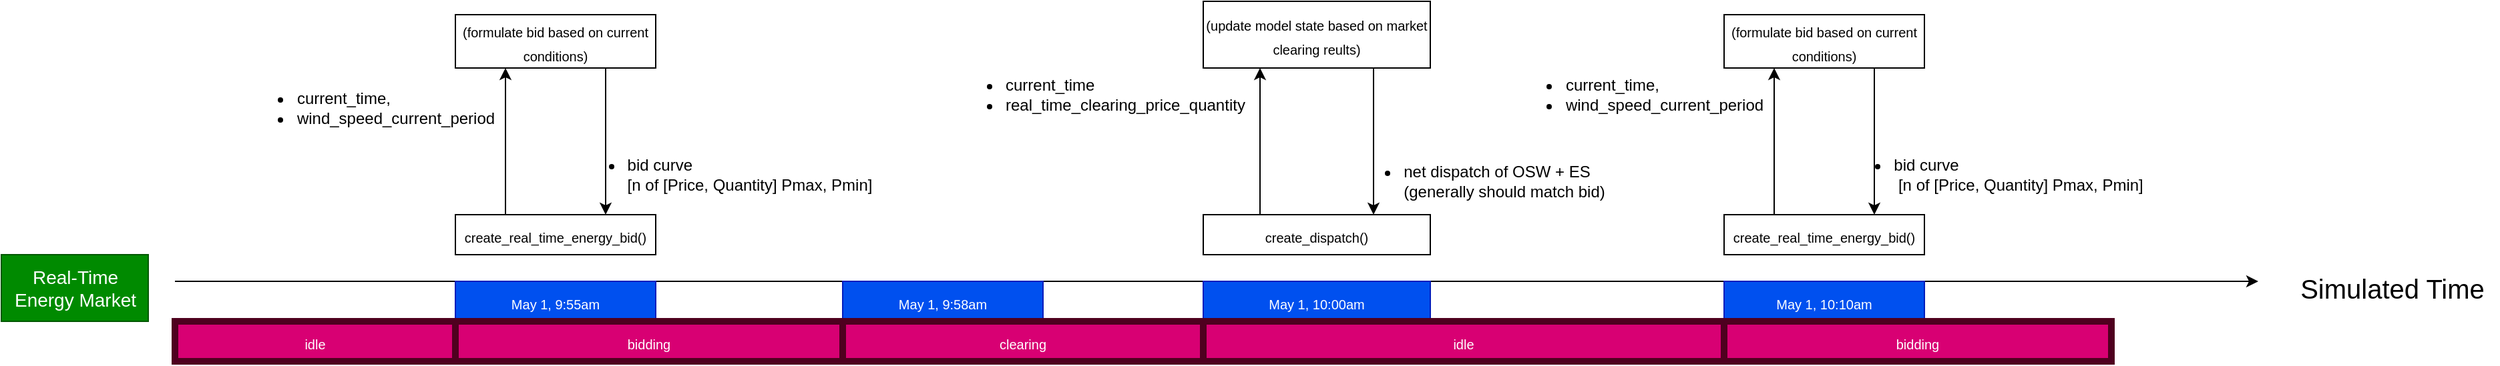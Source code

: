 <mxfile>
    <diagram id="3wqcLzqxSmU_hRkXba1D" name="Page-1">
        <mxGraphModel dx="844" dy="774" grid="1" gridSize="10" guides="1" tooltips="1" connect="1" arrows="1" fold="1" page="1" pageScale="1" pageWidth="10000" pageHeight="10000" math="0" shadow="0">
            <root>
                <mxCell id="0"/>
                <mxCell id="1" parent="0"/>
                <mxCell id="42" value="" style="endArrow=classic;html=1;" parent="1" edge="1">
                    <mxGeometry width="50" height="50" relative="1" as="geometry">
                        <mxPoint x="180" y="340" as="sourcePoint"/>
                        <mxPoint x="1740" y="340" as="targetPoint"/>
                    </mxGeometry>
                </mxCell>
                <mxCell id="43" value="&lt;font style=&quot;font-size: 20px;&quot;&gt;Simulated Time&lt;/font&gt;" style="text;html=1;align=center;verticalAlign=middle;resizable=0;points=[];autosize=1;strokeColor=none;fillColor=none;" parent="1" vertex="1">
                    <mxGeometry x="1760" y="325" width="160" height="40" as="geometry"/>
                </mxCell>
                <mxCell id="44" value="&lt;font size=&quot;1&quot;&gt;create_real_time_energy_bid()&lt;/font&gt;" style="whiteSpace=wrap;html=1;fontSize=15;" parent="1" vertex="1">
                    <mxGeometry x="390" y="290" width="150" height="30" as="geometry"/>
                </mxCell>
                <mxCell id="45" value="&lt;font size=&quot;1&quot;&gt;May 1, 9:55am&lt;/font&gt;" style="whiteSpace=wrap;html=1;fontSize=15;fillColor=#0050ef;fontColor=#ffffff;strokeColor=#001DBC;" parent="1" vertex="1">
                    <mxGeometry x="390" y="340" width="150" height="30" as="geometry"/>
                </mxCell>
                <mxCell id="46" value="&lt;font size=&quot;1&quot;&gt;(formulate bid based on current conditions)&lt;/font&gt;" style="whiteSpace=wrap;html=1;fontSize=15;" parent="1" vertex="1">
                    <mxGeometry x="390" y="140" width="150" height="40" as="geometry"/>
                </mxCell>
                <mxCell id="47" value="" style="endArrow=classic;html=1;fontSize=14;exitX=0.25;exitY=0;exitDx=0;exitDy=0;entryX=0.25;entryY=1;entryDx=0;entryDy=0;" parent="1" source="44" target="46" edge="1">
                    <mxGeometry width="50" height="50" relative="1" as="geometry">
                        <mxPoint x="550" y="330" as="sourcePoint"/>
                        <mxPoint x="600" y="280" as="targetPoint"/>
                    </mxGeometry>
                </mxCell>
                <mxCell id="48" value="" style="endArrow=classic;html=1;fontSize=14;exitX=0.75;exitY=1;exitDx=0;exitDy=0;entryX=0.75;entryY=0;entryDx=0;entryDy=0;" parent="1" source="46" target="44" edge="1">
                    <mxGeometry width="50" height="50" relative="1" as="geometry">
                        <mxPoint x="430" y="300" as="sourcePoint"/>
                        <mxPoint x="430" y="190" as="targetPoint"/>
                    </mxGeometry>
                </mxCell>
                <mxCell id="49" value="Real-Time&lt;br&gt;Energy Market" style="text;html=1;align=center;verticalAlign=middle;resizable=0;points=[];autosize=1;strokeColor=#005700;fillColor=#008a00;fontSize=14;fontColor=#ffffff;" parent="1" vertex="1">
                    <mxGeometry x="50" y="320" width="110" height="50" as="geometry"/>
                </mxCell>
                <mxCell id="50" value="&lt;div style=&quot;text-align: left;&quot;&gt;&lt;ul style=&quot;font-size: 12px;&quot;&gt;&lt;li&gt;&lt;span style=&quot;font-size: 12px; background-color: initial;&quot;&gt;current_time,&lt;/span&gt;&lt;/li&gt;&lt;li&gt;wind_speed_current_period&lt;/li&gt;&lt;/ul&gt;&lt;/div&gt;" style="text;html=1;align=center;verticalAlign=middle;resizable=0;points=[];autosize=1;strokeColor=none;fillColor=none;fontSize=14;" parent="1" vertex="1">
                    <mxGeometry x="220" y="170" width="210" height="80" as="geometry"/>
                </mxCell>
                <mxCell id="51" value="&lt;div style=&quot;text-align: left;&quot;&gt;&lt;ul style=&quot;font-size: 12px;&quot;&gt;&lt;li&gt;bid curve &lt;br&gt;[n of [Price, Quantity] Pmax, Pmin]&lt;/li&gt;&lt;/ul&gt;&lt;/div&gt;" style="text;html=1;align=center;verticalAlign=middle;resizable=0;points=[];autosize=1;strokeColor=none;fillColor=none;fontSize=14;" parent="1" vertex="1">
                    <mxGeometry x="465" y="225" width="250" height="70" as="geometry"/>
                </mxCell>
                <mxCell id="52" value="&lt;font size=&quot;1&quot;&gt;May 1, 10:00am&lt;/font&gt;" style="whiteSpace=wrap;html=1;fontSize=15;fillColor=#0050ef;fontColor=#ffffff;strokeColor=#001DBC;" parent="1" vertex="1">
                    <mxGeometry x="950" y="340" width="170" height="30" as="geometry"/>
                </mxCell>
                <mxCell id="53" value="&lt;font size=&quot;1&quot;&gt;create_dispatch()&lt;/font&gt;" style="whiteSpace=wrap;html=1;fontSize=15;" parent="1" vertex="1">
                    <mxGeometry x="950" y="290" width="170" height="30" as="geometry"/>
                </mxCell>
                <mxCell id="54" value="&lt;font size=&quot;1&quot;&gt;(update model state based on market clearing reults)&lt;/font&gt;" style="whiteSpace=wrap;html=1;fontSize=15;" parent="1" vertex="1">
                    <mxGeometry x="950" y="130" width="170" height="50" as="geometry"/>
                </mxCell>
                <mxCell id="55" value="" style="endArrow=classic;html=1;fontSize=14;exitX=0.25;exitY=0;exitDx=0;exitDy=0;entryX=0.25;entryY=1;entryDx=0;entryDy=0;" parent="1" source="53" target="54" edge="1">
                    <mxGeometry width="50" height="50" relative="1" as="geometry">
                        <mxPoint x="1110" y="330" as="sourcePoint"/>
                        <mxPoint x="1160" y="280" as="targetPoint"/>
                    </mxGeometry>
                </mxCell>
                <mxCell id="56" value="" style="endArrow=classic;html=1;fontSize=14;exitX=0.75;exitY=1;exitDx=0;exitDy=0;entryX=0.75;entryY=0;entryDx=0;entryDy=0;" parent="1" source="54" target="53" edge="1">
                    <mxGeometry width="50" height="50" relative="1" as="geometry">
                        <mxPoint x="990" y="300" as="sourcePoint"/>
                        <mxPoint x="990" y="190" as="targetPoint"/>
                    </mxGeometry>
                </mxCell>
                <mxCell id="57" value="&lt;div style=&quot;&quot;&gt;&lt;ul style=&quot;font-size: 12px;&quot;&gt;&lt;li&gt;&lt;span style=&quot;font-size: 12px; background-color: initial;&quot;&gt;current_time&lt;/span&gt;&lt;/li&gt;&lt;li&gt;&lt;span style=&quot;font-size: 12px; background-color: initial;&quot;&gt;real_time_clearing_price_quantity&lt;/span&gt;&lt;/li&gt;&lt;/ul&gt;&lt;/div&gt;" style="text;html=1;align=left;verticalAlign=middle;resizable=0;points=[];autosize=1;strokeColor=none;fillColor=none;fontSize=14;" parent="1" vertex="1">
                    <mxGeometry x="760" y="160" width="240" height="80" as="geometry"/>
                </mxCell>
                <mxCell id="62" value="&lt;div style=&quot;text-align: left;&quot;&gt;&lt;ul style=&quot;font-size: 12px;&quot;&gt;&lt;li&gt;&lt;span style=&quot;font-size: 12px; background-color: initial;&quot;&gt;net dispatch of OSW + ES&amp;nbsp;&lt;br&gt;(generally should match bid)&lt;/span&gt;&lt;/li&gt;&lt;/ul&gt;&lt;/div&gt;" style="text;html=1;align=center;verticalAlign=middle;resizable=0;points=[];autosize=1;strokeColor=none;fillColor=none;fontSize=14;" parent="1" vertex="1">
                    <mxGeometry x="1050" y="230" width="210" height="70" as="geometry"/>
                </mxCell>
                <mxCell id="63" value="&lt;font size=&quot;1&quot;&gt;create_real_time_energy_bid()&lt;/font&gt;" style="whiteSpace=wrap;html=1;fontSize=15;" parent="1" vertex="1">
                    <mxGeometry x="1340" y="290" width="150" height="30" as="geometry"/>
                </mxCell>
                <mxCell id="64" value="&lt;font size=&quot;1&quot;&gt;May 1, 10:10am&lt;/font&gt;" style="whiteSpace=wrap;html=1;fontSize=15;fillColor=#0050ef;fontColor=#ffffff;strokeColor=#001DBC;" parent="1" vertex="1">
                    <mxGeometry x="1340" y="340" width="150" height="30" as="geometry"/>
                </mxCell>
                <mxCell id="65" value="&lt;font size=&quot;1&quot;&gt;(formulate bid based on current conditions)&lt;/font&gt;" style="whiteSpace=wrap;html=1;fontSize=15;" parent="1" vertex="1">
                    <mxGeometry x="1340" y="140" width="150" height="40" as="geometry"/>
                </mxCell>
                <mxCell id="66" value="" style="endArrow=classic;html=1;fontSize=14;exitX=0.25;exitY=0;exitDx=0;exitDy=0;entryX=0.25;entryY=1;entryDx=0;entryDy=0;" parent="1" source="63" target="65" edge="1">
                    <mxGeometry width="50" height="50" relative="1" as="geometry">
                        <mxPoint x="1500" y="330" as="sourcePoint"/>
                        <mxPoint x="1550" y="280" as="targetPoint"/>
                    </mxGeometry>
                </mxCell>
                <mxCell id="67" value="" style="endArrow=classic;html=1;fontSize=14;exitX=0.75;exitY=1;exitDx=0;exitDy=0;entryX=0.75;entryY=0;entryDx=0;entryDy=0;" parent="1" source="65" target="63" edge="1">
                    <mxGeometry width="50" height="50" relative="1" as="geometry">
                        <mxPoint x="1380" y="300" as="sourcePoint"/>
                        <mxPoint x="1380" y="190" as="targetPoint"/>
                    </mxGeometry>
                </mxCell>
                <mxCell id="69" value="&lt;div style=&quot;text-align: left;&quot;&gt;&lt;ul style=&quot;font-size: 12px;&quot;&gt;&lt;li&gt;&lt;span style=&quot;font-size: 12px; background-color: initial;&quot;&gt;current_time,&lt;/span&gt;&lt;/li&gt;&lt;li&gt;wind_speed_current_period&lt;/li&gt;&lt;/ul&gt;&lt;/div&gt;" style="text;html=1;align=center;verticalAlign=middle;resizable=0;points=[];autosize=1;strokeColor=none;fillColor=none;fontSize=14;" parent="1" vertex="1">
                    <mxGeometry x="1170" y="160" width="210" height="80" as="geometry"/>
                </mxCell>
                <mxCell id="70" value="&lt;div style=&quot;text-align: left;&quot;&gt;&lt;ul style=&quot;font-size: 12px;&quot;&gt;&lt;li&gt;bid curve&lt;br&gt;&amp;nbsp;[n of [Price, Quantity] Pmax, Pmin]&lt;/li&gt;&lt;/ul&gt;&lt;/div&gt;" style="text;html=1;align=center;verticalAlign=middle;resizable=0;points=[];autosize=1;strokeColor=none;fillColor=none;fontSize=14;" parent="1" vertex="1">
                    <mxGeometry x="1415" y="225" width="250" height="70" as="geometry"/>
                </mxCell>
                <mxCell id="77" value="&lt;font size=&quot;1&quot;&gt;bidding&lt;/font&gt;" style="whiteSpace=wrap;html=1;fontSize=15;fillColor=#d80073;fontColor=#ffffff;strokeColor=#4F001F;strokeWidth=5;" parent="1" vertex="1">
                    <mxGeometry x="390" y="370" width="290" height="30" as="geometry"/>
                </mxCell>
                <mxCell id="78" value="&lt;font size=&quot;1&quot;&gt;May 1, 9:58am&lt;/font&gt;" style="whiteSpace=wrap;html=1;fontSize=15;fillColor=#0050ef;fontColor=#ffffff;strokeColor=#001DBC;" parent="1" vertex="1">
                    <mxGeometry x="680" y="340" width="150" height="30" as="geometry"/>
                </mxCell>
                <mxCell id="79" value="&lt;font size=&quot;1&quot;&gt;idle&lt;/font&gt;" style="whiteSpace=wrap;html=1;fontSize=15;fillColor=#d80073;fontColor=#ffffff;strokeColor=#4F001F;strokeWidth=5;" parent="1" vertex="1">
                    <mxGeometry x="180" y="370" width="210" height="30" as="geometry"/>
                </mxCell>
                <mxCell id="80" value="&lt;font size=&quot;1&quot;&gt;clearing&lt;/font&gt;" style="whiteSpace=wrap;html=1;fontSize=15;fillColor=#d80073;fontColor=#ffffff;strokeColor=#4F001F;strokeWidth=5;" parent="1" vertex="1">
                    <mxGeometry x="680" y="370" width="270" height="30" as="geometry"/>
                </mxCell>
                <mxCell id="81" value="&lt;font size=&quot;1&quot;&gt;idle&lt;/font&gt;" style="whiteSpace=wrap;html=1;fontSize=15;fillColor=#d80073;fontColor=#ffffff;strokeColor=#4F001F;strokeWidth=5;" parent="1" vertex="1">
                    <mxGeometry x="950" y="370" width="390" height="30" as="geometry"/>
                </mxCell>
                <mxCell id="82" value="&lt;font size=&quot;1&quot;&gt;bidding&lt;/font&gt;" style="whiteSpace=wrap;html=1;fontSize=15;fillColor=#d80073;fontColor=#ffffff;strokeColor=#4F001F;strokeWidth=5;" parent="1" vertex="1">
                    <mxGeometry x="1340" y="370" width="290" height="30" as="geometry"/>
                </mxCell>
            </root>
        </mxGraphModel>
    </diagram>
</mxfile>
